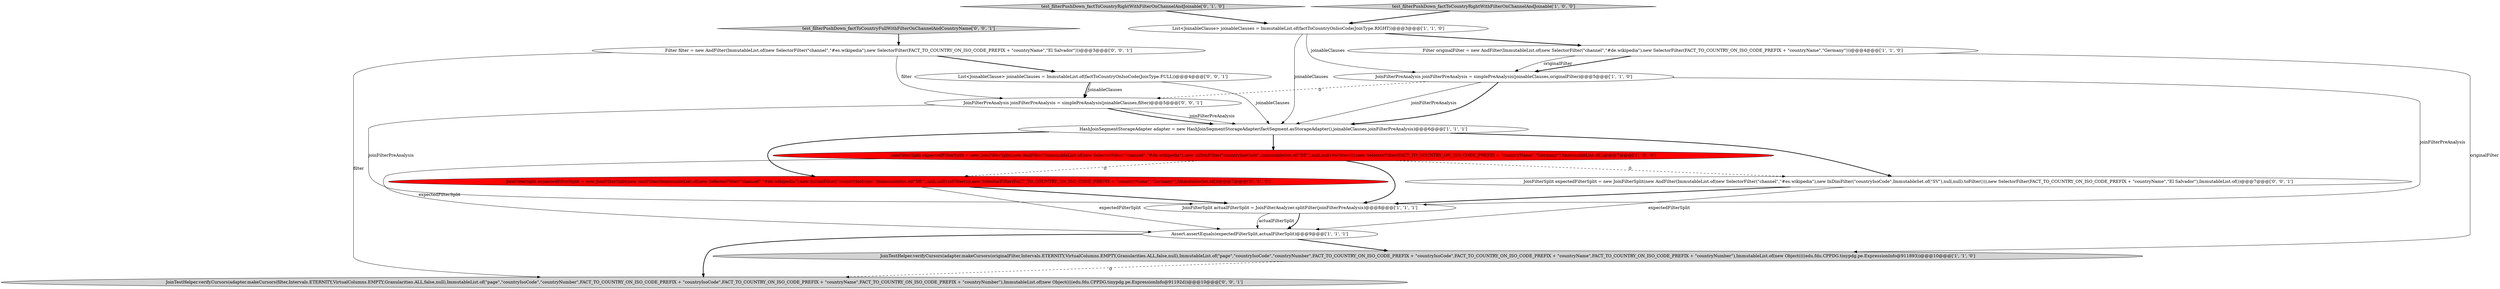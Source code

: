 digraph {
11 [style = filled, label = "Filter filter = new AndFilter(ImmutableList.of(new SelectorFilter(\"channel\",\"#es.wikipedia\"),new SelectorFilter(FACT_TO_COUNTRY_ON_ISO_CODE_PREFIX + \"countryName\",\"El Salvador\")))@@@3@@@['0', '0', '1']", fillcolor = white, shape = ellipse image = "AAA0AAABBB3BBB"];
15 [style = filled, label = "JoinTestHelper.verifyCursors(adapter.makeCursors(filter,Intervals.ETERNITY,VirtualColumns.EMPTY,Granularities.ALL,false,null),ImmutableList.of(\"page\",\"countryIsoCode\",\"countryNumber\",FACT_TO_COUNTRY_ON_ISO_CODE_PREFIX + \"countryIsoCode\",FACT_TO_COUNTRY_ON_ISO_CODE_PREFIX + \"countryName\",FACT_TO_COUNTRY_ON_ISO_CODE_PREFIX + \"countryNumber\"),ImmutableList.of(new Object((((edu.fdu.CPPDG.tinypdg.pe.ExpressionInfo@91192d))@@@10@@@['0', '0', '1']", fillcolor = lightgray, shape = ellipse image = "AAA0AAABBB3BBB"];
6 [style = filled, label = "JoinFilterSplit actualFilterSplit = JoinFilterAnalyzer.splitFilter(joinFilterPreAnalysis)@@@8@@@['1', '1', '1']", fillcolor = white, shape = ellipse image = "AAA0AAABBB1BBB"];
9 [style = filled, label = "test_filterPushDown_factToCountryRightWithFilterOnChannelAndJoinable['0', '1', '0']", fillcolor = lightgray, shape = diamond image = "AAA0AAABBB2BBB"];
14 [style = filled, label = "JoinFilterSplit expectedFilterSplit = new JoinFilterSplit(new AndFilter(ImmutableList.of(new SelectorFilter(\"channel\",\"#es.wikipedia\"),new InDimFilter(\"countryIsoCode\",ImmutableSet.of(\"SV\"),null,null).toFilter())),new SelectorFilter(FACT_TO_COUNTRY_ON_ISO_CODE_PREFIX + \"countryName\",\"El Salvador\"),ImmutableList.of())@@@7@@@['0', '0', '1']", fillcolor = white, shape = ellipse image = "AAA0AAABBB3BBB"];
8 [style = filled, label = "JoinFilterSplit expectedFilterSplit = new JoinFilterSplit(new AndFilter(ImmutableList.of(new SelectorFilter(\"channel\",\"#de.wikipedia\"),new InDimFilter(\"countryIsoCode\",ImmutableSet.of(\"DE\"),null,null).toFilter())),new SelectorFilter(FACT_TO_COUNTRY_ON_ISO_CODE_PREFIX + \"countryName\",\"Germany\"),ImmutableList.of())@@@7@@@['1', '0', '0']", fillcolor = red, shape = ellipse image = "AAA1AAABBB1BBB"];
10 [style = filled, label = "JoinFilterSplit expectedFilterSplit = new JoinFilterSplit(new AndFilter(ImmutableList.of(new SelectorFilter(\"channel\",\"#de.wikipedia\"),new InDimFilter(\"countryIsoCode\",ImmutableSet.of(\"DE\"),null,null).toFilter())),new SelectorFilter(FACT_TO_COUNTRY_ON_ISO_CODE_PREFIX + \"countryName\",\"Germany\"),ImmutableSet.of())@@@7@@@['0', '1', '0']", fillcolor = red, shape = ellipse image = "AAA1AAABBB2BBB"];
7 [style = filled, label = "test_filterPushDown_factToCountryRightWithFilterOnChannelAndJoinable['1', '0', '0']", fillcolor = lightgray, shape = diamond image = "AAA0AAABBB1BBB"];
0 [style = filled, label = "JoinFilterPreAnalysis joinFilterPreAnalysis = simplePreAnalysis(joinableClauses,originalFilter)@@@5@@@['1', '1', '0']", fillcolor = white, shape = ellipse image = "AAA0AAABBB1BBB"];
3 [style = filled, label = "Filter originalFilter = new AndFilter(ImmutableList.of(new SelectorFilter(\"channel\",\"#de.wikipedia\"),new SelectorFilter(FACT_TO_COUNTRY_ON_ISO_CODE_PREFIX + \"countryName\",\"Germany\")))@@@4@@@['1', '1', '0']", fillcolor = white, shape = ellipse image = "AAA0AAABBB1BBB"];
2 [style = filled, label = "Assert.assertEquals(expectedFilterSplit,actualFilterSplit)@@@9@@@['1', '1', '1']", fillcolor = white, shape = ellipse image = "AAA0AAABBB1BBB"];
4 [style = filled, label = "HashJoinSegmentStorageAdapter adapter = new HashJoinSegmentStorageAdapter(factSegment.asStorageAdapter(),joinableClauses,joinFilterPreAnalysis)@@@6@@@['1', '1', '1']", fillcolor = white, shape = ellipse image = "AAA0AAABBB1BBB"];
1 [style = filled, label = "List<JoinableClause> joinableClauses = ImmutableList.of(factToCountryOnIsoCode(JoinType.RIGHT))@@@3@@@['1', '1', '0']", fillcolor = white, shape = ellipse image = "AAA0AAABBB1BBB"];
16 [style = filled, label = "JoinFilterPreAnalysis joinFilterPreAnalysis = simplePreAnalysis(joinableClauses,filter)@@@5@@@['0', '0', '1']", fillcolor = white, shape = ellipse image = "AAA0AAABBB3BBB"];
13 [style = filled, label = "List<JoinableClause> joinableClauses = ImmutableList.of(factToCountryOnIsoCode(JoinType.FULL))@@@4@@@['0', '0', '1']", fillcolor = white, shape = ellipse image = "AAA0AAABBB3BBB"];
5 [style = filled, label = "JoinTestHelper.verifyCursors(adapter.makeCursors(originalFilter,Intervals.ETERNITY,VirtualColumns.EMPTY,Granularities.ALL,false,null),ImmutableList.of(\"page\",\"countryIsoCode\",\"countryNumber\",FACT_TO_COUNTRY_ON_ISO_CODE_PREFIX + \"countryIsoCode\",FACT_TO_COUNTRY_ON_ISO_CODE_PREFIX + \"countryName\",FACT_TO_COUNTRY_ON_ISO_CODE_PREFIX + \"countryNumber\"),ImmutableList.of(new Object((((edu.fdu.CPPDG.tinypdg.pe.ExpressionInfo@911893))@@@10@@@['1', '1', '0']", fillcolor = lightgray, shape = ellipse image = "AAA0AAABBB1BBB"];
12 [style = filled, label = "test_filterPushDown_factToCountryFullWithFilterOnChannelAndCountryName['0', '0', '1']", fillcolor = lightgray, shape = diamond image = "AAA0AAABBB3BBB"];
4->10 [style = bold, label=""];
4->14 [style = bold, label=""];
7->1 [style = bold, label=""];
3->5 [style = solid, label="originalFilter"];
8->10 [style = dashed, label="0"];
12->11 [style = bold, label=""];
13->16 [style = solid, label="joinableClauses"];
1->3 [style = bold, label=""];
0->16 [style = dashed, label="0"];
1->4 [style = solid, label="joinableClauses"];
8->6 [style = bold, label=""];
8->14 [style = dashed, label="0"];
10->6 [style = bold, label=""];
13->16 [style = bold, label=""];
11->16 [style = solid, label="filter"];
0->4 [style = solid, label="joinFilterPreAnalysis"];
3->0 [style = bold, label=""];
0->6 [style = solid, label="joinFilterPreAnalysis"];
16->4 [style = solid, label="joinFilterPreAnalysis"];
6->2 [style = bold, label=""];
3->0 [style = solid, label="originalFilter"];
16->6 [style = solid, label="joinFilterPreAnalysis"];
1->0 [style = solid, label="joinableClauses"];
10->2 [style = solid, label="expectedFilterSplit"];
13->4 [style = solid, label="joinableClauses"];
0->4 [style = bold, label=""];
6->2 [style = solid, label="actualFilterSplit"];
11->13 [style = bold, label=""];
2->15 [style = bold, label=""];
14->2 [style = solid, label="expectedFilterSplit"];
11->15 [style = solid, label="filter"];
4->8 [style = bold, label=""];
16->4 [style = bold, label=""];
9->1 [style = bold, label=""];
5->15 [style = dashed, label="0"];
14->6 [style = bold, label=""];
2->5 [style = bold, label=""];
8->2 [style = solid, label="expectedFilterSplit"];
}
